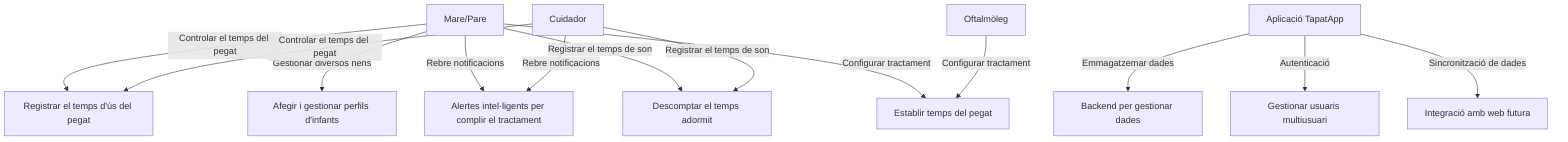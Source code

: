 graph TD
    %% Definició dels actors
    A[Mare/Pare]
    D[ Cuidador]
    B[Oftalmòleg]
    C[Aplicació TapatApp]
    
    %% Casos d'ús principals
    A -->|Controlar el temps del pegat| U1[Registrar el temps d'ús del pegat]
    A -->|Gestionar diversos nens| U2[Afegir i gestionar perfils d'infants]
    A -->|Rebre notificacions| U3[Alertes intel·ligents per complir el tractament]
    A -->|Registrar el temps de son| U4[Descomptar el temps adormit]
    A -->|Configurar tractament| U5[Establir temps del pegat]
    
    B -->|Configurar tractament| U5[Establir temps del pegat]
    
    %% Casos d'ús relacionats amb l'aplicació
    C -->|Emmagatzemar dades| U6[Backend per gestionar dades]
    C -->|Autenticació| U7[Gestionar usuaris multiusuari]
    C -->|Sincronització de dades| U8[Integració amb web futura]

    D -->|Controlar el temps del pegat| U1[Registrar el temps d'ús del pegat]
    D -->|Rebre notificacions| U3[Alertes intel·ligents per complir el tractament]
    D -->|Registrar el temps de son| U4[Descomptar el temps adormit]